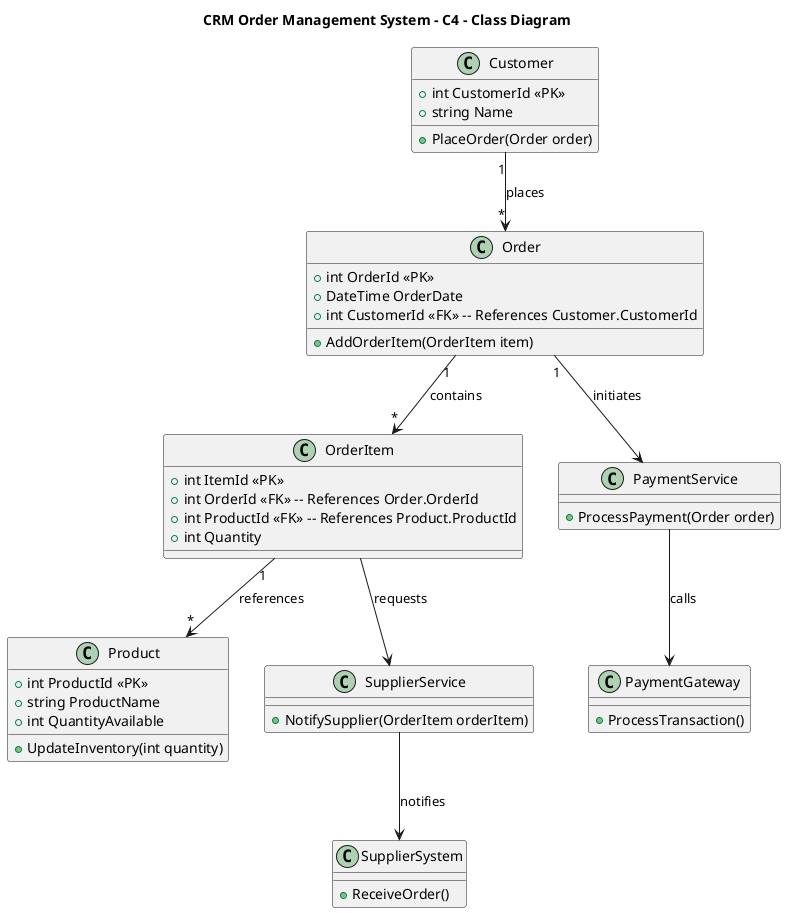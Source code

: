 @startuml

title CRM Order Management System - C4 - Class Diagram

class Customer {
  + int CustomerId <<PK>>
  + string Name
  + PlaceOrder(Order order)
}

class Order {
  + int OrderId <<PK>>
  + DateTime OrderDate
  + int CustomerId <<FK>> -- References Customer.CustomerId
  + AddOrderItem(OrderItem item)
}

class OrderItem {
  + int ItemId <<PK>>
  + int OrderId <<FK>> -- References Order.OrderId
  + int ProductId <<FK>> -- References Product.ProductId
  + int Quantity
}

class Product {
  + int ProductId <<PK>>
  + string ProductName
  + int QuantityAvailable
  + UpdateInventory(int quantity)
}

class PaymentService {
  + ProcessPayment(Order order)
}

class SupplierService {
  + NotifySupplier(OrderItem orderItem)
}

class PaymentGateway {
  + ProcessTransaction()
}

class SupplierSystem {
  + ReceiveOrder()
}

Customer "1" --> "*" Order : places
Order "1" --> "*" OrderItem : contains
OrderItem "1" --> "*" Product : "references"
Order "1" --> PaymentService : initiates
PaymentService --> PaymentGateway : calls
OrderItem --> SupplierService : "requests"
SupplierService --> SupplierSystem : notifies
@enduml
